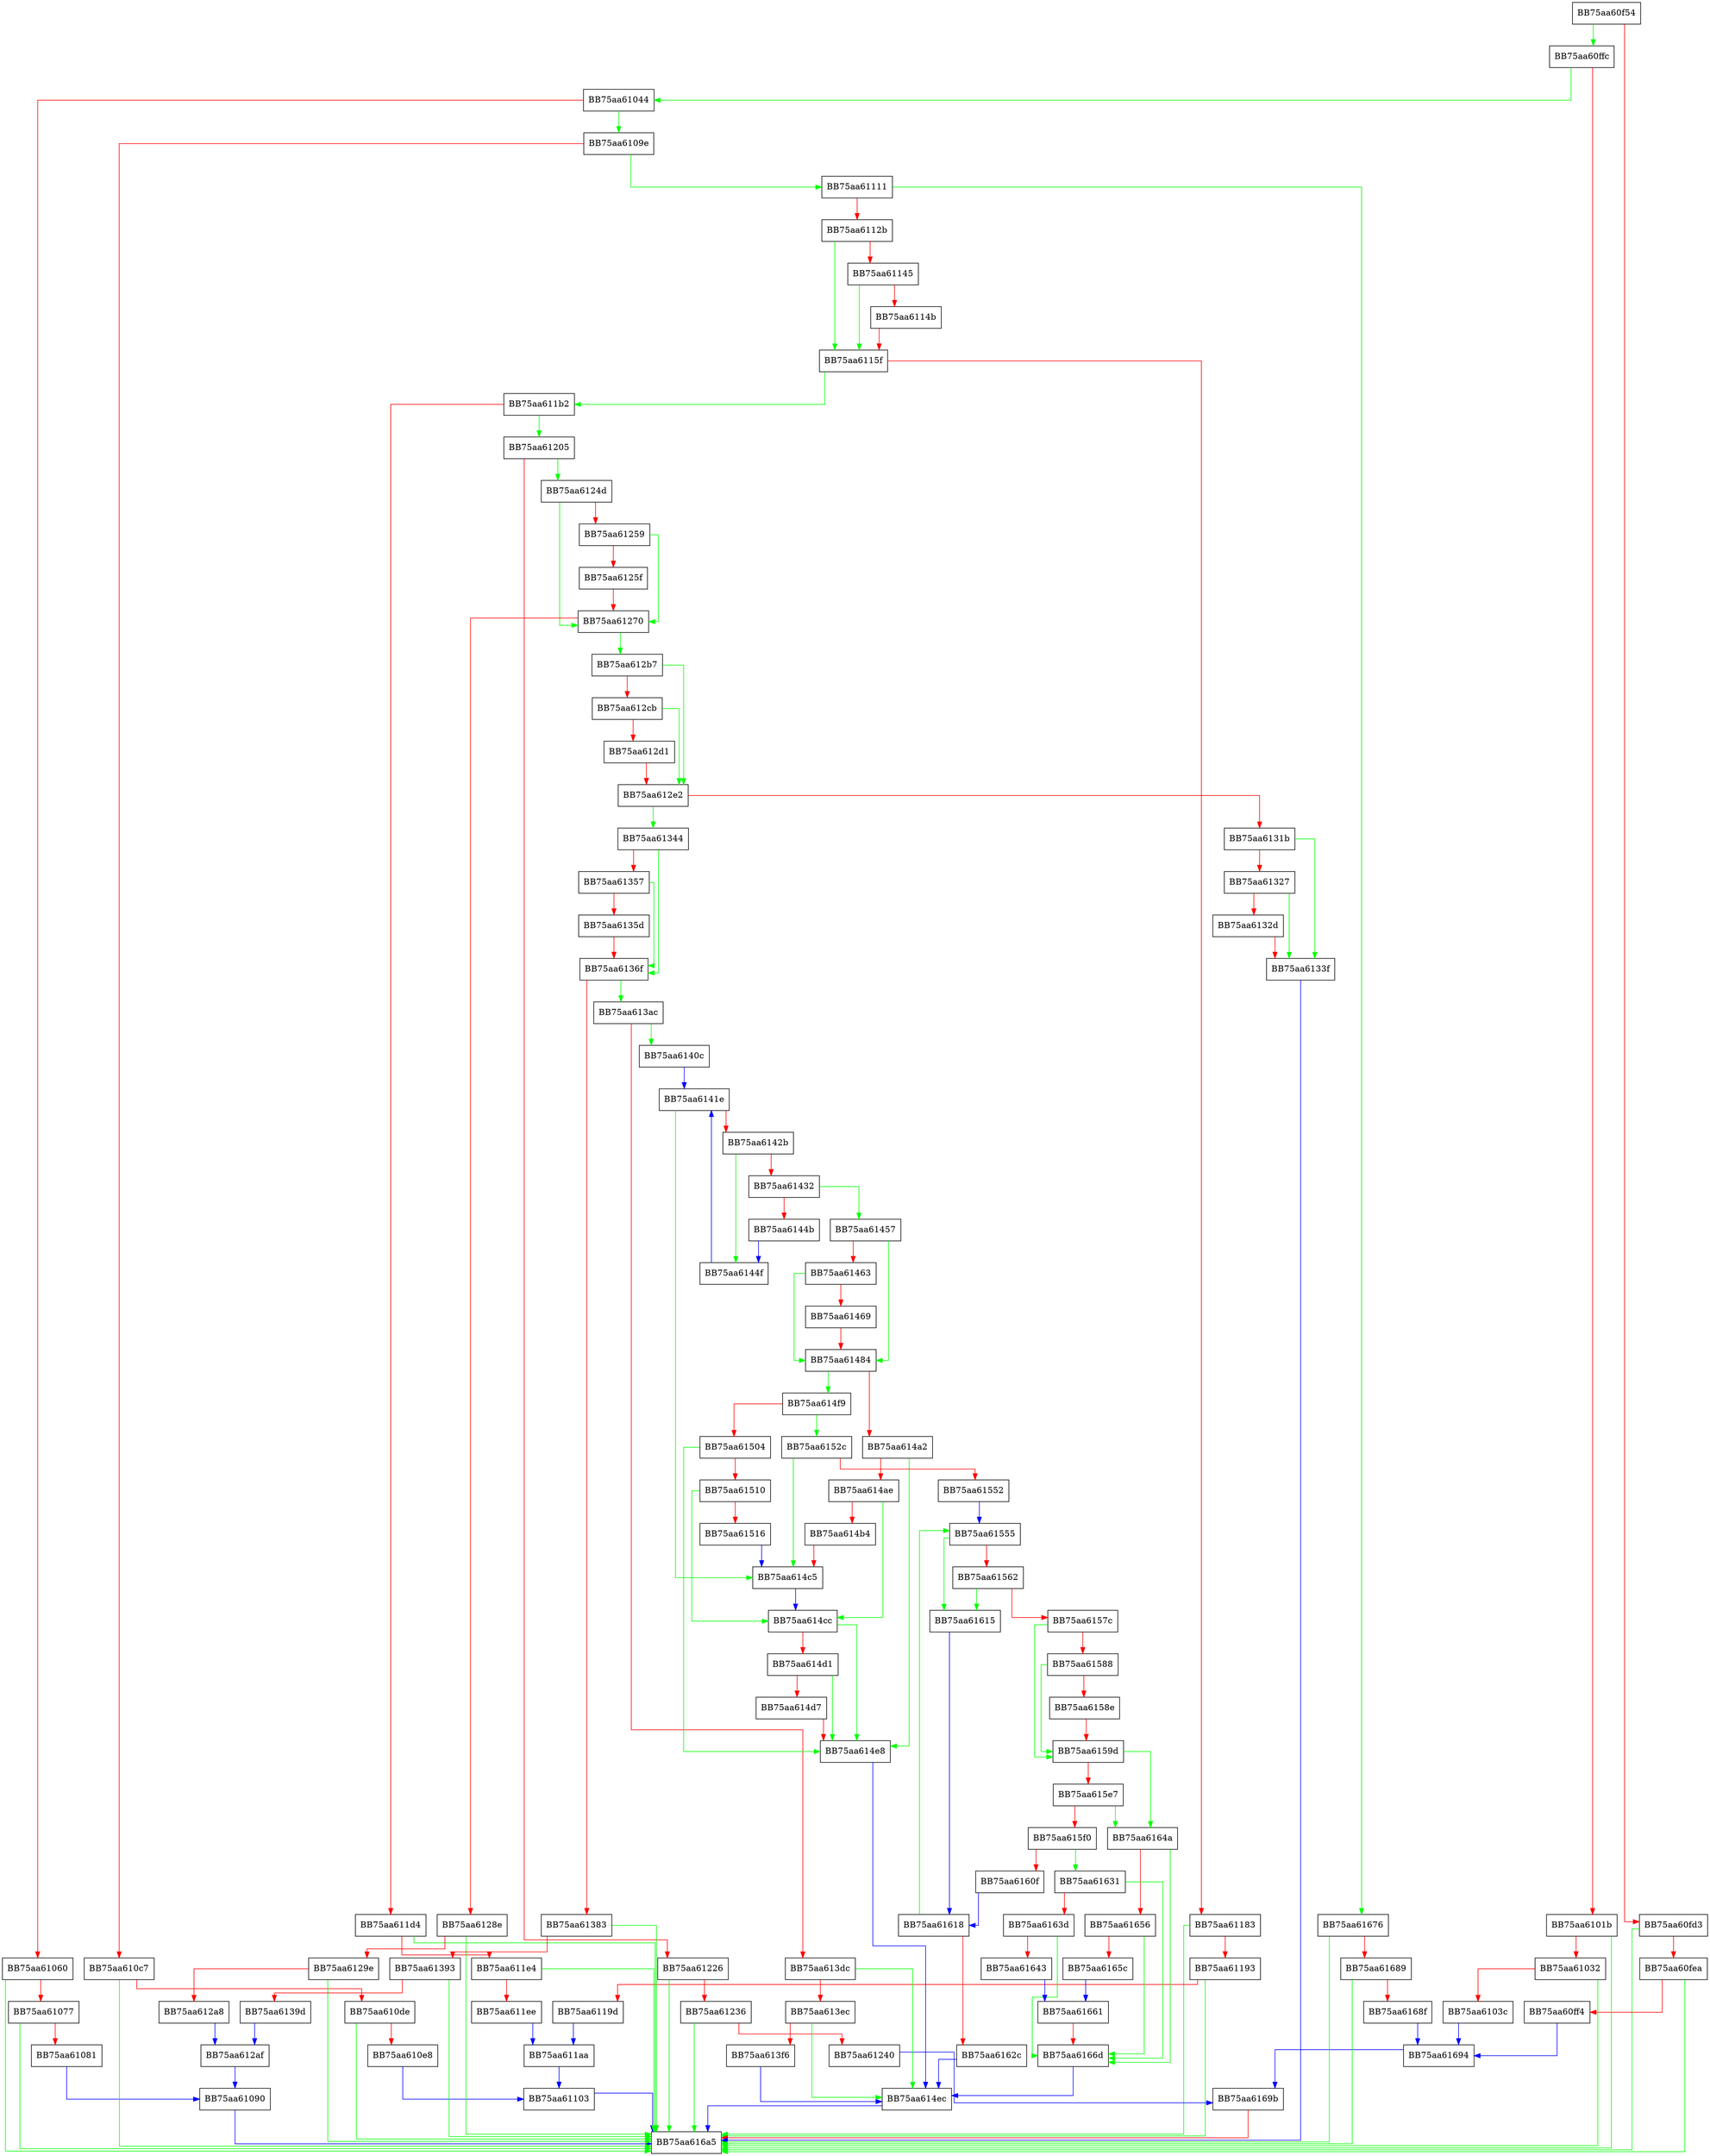 digraph decryptSections {
  node [shape="box"];
  graph [splines=ortho];
  BB75aa60f54 -> BB75aa60ffc [color="green"];
  BB75aa60f54 -> BB75aa60fd3 [color="red"];
  BB75aa60fd3 -> BB75aa616a5 [color="green"];
  BB75aa60fd3 -> BB75aa60fea [color="red"];
  BB75aa60fea -> BB75aa616a5 [color="green"];
  BB75aa60fea -> BB75aa60ff4 [color="red"];
  BB75aa60ff4 -> BB75aa61694 [color="blue"];
  BB75aa60ffc -> BB75aa61044 [color="green"];
  BB75aa60ffc -> BB75aa6101b [color="red"];
  BB75aa6101b -> BB75aa616a5 [color="green"];
  BB75aa6101b -> BB75aa61032 [color="red"];
  BB75aa61032 -> BB75aa616a5 [color="green"];
  BB75aa61032 -> BB75aa6103c [color="red"];
  BB75aa6103c -> BB75aa61694 [color="blue"];
  BB75aa61044 -> BB75aa6109e [color="green"];
  BB75aa61044 -> BB75aa61060 [color="red"];
  BB75aa61060 -> BB75aa616a5 [color="green"];
  BB75aa61060 -> BB75aa61077 [color="red"];
  BB75aa61077 -> BB75aa616a5 [color="green"];
  BB75aa61077 -> BB75aa61081 [color="red"];
  BB75aa61081 -> BB75aa61090 [color="blue"];
  BB75aa61090 -> BB75aa616a5 [color="blue"];
  BB75aa6109e -> BB75aa61111 [color="green"];
  BB75aa6109e -> BB75aa610c7 [color="red"];
  BB75aa610c7 -> BB75aa616a5 [color="green"];
  BB75aa610c7 -> BB75aa610de [color="red"];
  BB75aa610de -> BB75aa616a5 [color="green"];
  BB75aa610de -> BB75aa610e8 [color="red"];
  BB75aa610e8 -> BB75aa61103 [color="blue"];
  BB75aa61103 -> BB75aa616a5 [color="blue"];
  BB75aa61111 -> BB75aa61676 [color="green"];
  BB75aa61111 -> BB75aa6112b [color="red"];
  BB75aa6112b -> BB75aa6115f [color="green"];
  BB75aa6112b -> BB75aa61145 [color="red"];
  BB75aa61145 -> BB75aa6115f [color="green"];
  BB75aa61145 -> BB75aa6114b [color="red"];
  BB75aa6114b -> BB75aa6115f [color="red"];
  BB75aa6115f -> BB75aa611b2 [color="green"];
  BB75aa6115f -> BB75aa61183 [color="red"];
  BB75aa61183 -> BB75aa616a5 [color="green"];
  BB75aa61183 -> BB75aa61193 [color="red"];
  BB75aa61193 -> BB75aa616a5 [color="green"];
  BB75aa61193 -> BB75aa6119d [color="red"];
  BB75aa6119d -> BB75aa611aa [color="blue"];
  BB75aa611aa -> BB75aa61103 [color="blue"];
  BB75aa611b2 -> BB75aa61205 [color="green"];
  BB75aa611b2 -> BB75aa611d4 [color="red"];
  BB75aa611d4 -> BB75aa616a5 [color="green"];
  BB75aa611d4 -> BB75aa611e4 [color="red"];
  BB75aa611e4 -> BB75aa616a5 [color="green"];
  BB75aa611e4 -> BB75aa611ee [color="red"];
  BB75aa611ee -> BB75aa611aa [color="blue"];
  BB75aa61205 -> BB75aa6124d [color="green"];
  BB75aa61205 -> BB75aa61226 [color="red"];
  BB75aa61226 -> BB75aa616a5 [color="green"];
  BB75aa61226 -> BB75aa61236 [color="red"];
  BB75aa61236 -> BB75aa616a5 [color="green"];
  BB75aa61236 -> BB75aa61240 [color="red"];
  BB75aa61240 -> BB75aa6169b [color="blue"];
  BB75aa6124d -> BB75aa61270 [color="green"];
  BB75aa6124d -> BB75aa61259 [color="red"];
  BB75aa61259 -> BB75aa61270 [color="green"];
  BB75aa61259 -> BB75aa6125f [color="red"];
  BB75aa6125f -> BB75aa61270 [color="red"];
  BB75aa61270 -> BB75aa612b7 [color="green"];
  BB75aa61270 -> BB75aa6128e [color="red"];
  BB75aa6128e -> BB75aa616a5 [color="green"];
  BB75aa6128e -> BB75aa6129e [color="red"];
  BB75aa6129e -> BB75aa616a5 [color="green"];
  BB75aa6129e -> BB75aa612a8 [color="red"];
  BB75aa612a8 -> BB75aa612af [color="blue"];
  BB75aa612af -> BB75aa61090 [color="blue"];
  BB75aa612b7 -> BB75aa612e2 [color="green"];
  BB75aa612b7 -> BB75aa612cb [color="red"];
  BB75aa612cb -> BB75aa612e2 [color="green"];
  BB75aa612cb -> BB75aa612d1 [color="red"];
  BB75aa612d1 -> BB75aa612e2 [color="red"];
  BB75aa612e2 -> BB75aa61344 [color="green"];
  BB75aa612e2 -> BB75aa6131b [color="red"];
  BB75aa6131b -> BB75aa6133f [color="green"];
  BB75aa6131b -> BB75aa61327 [color="red"];
  BB75aa61327 -> BB75aa6133f [color="green"];
  BB75aa61327 -> BB75aa6132d [color="red"];
  BB75aa6132d -> BB75aa6133f [color="red"];
  BB75aa6133f -> BB75aa616a5 [color="blue"];
  BB75aa61344 -> BB75aa6136f [color="green"];
  BB75aa61344 -> BB75aa61357 [color="red"];
  BB75aa61357 -> BB75aa6136f [color="green"];
  BB75aa61357 -> BB75aa6135d [color="red"];
  BB75aa6135d -> BB75aa6136f [color="red"];
  BB75aa6136f -> BB75aa613ac [color="green"];
  BB75aa6136f -> BB75aa61383 [color="red"];
  BB75aa61383 -> BB75aa616a5 [color="green"];
  BB75aa61383 -> BB75aa61393 [color="red"];
  BB75aa61393 -> BB75aa616a5 [color="green"];
  BB75aa61393 -> BB75aa6139d [color="red"];
  BB75aa6139d -> BB75aa612af [color="blue"];
  BB75aa613ac -> BB75aa6140c [color="green"];
  BB75aa613ac -> BB75aa613dc [color="red"];
  BB75aa613dc -> BB75aa614ec [color="green"];
  BB75aa613dc -> BB75aa613ec [color="red"];
  BB75aa613ec -> BB75aa614ec [color="green"];
  BB75aa613ec -> BB75aa613f6 [color="red"];
  BB75aa613f6 -> BB75aa614ec [color="blue"];
  BB75aa6140c -> BB75aa6141e [color="blue"];
  BB75aa6141e -> BB75aa614c5 [color="green"];
  BB75aa6141e -> BB75aa6142b [color="red"];
  BB75aa6142b -> BB75aa6144f [color="green"];
  BB75aa6142b -> BB75aa61432 [color="red"];
  BB75aa61432 -> BB75aa61457 [color="green"];
  BB75aa61432 -> BB75aa6144b [color="red"];
  BB75aa6144b -> BB75aa6144f [color="blue"];
  BB75aa6144f -> BB75aa6141e [color="blue"];
  BB75aa61457 -> BB75aa61484 [color="green"];
  BB75aa61457 -> BB75aa61463 [color="red"];
  BB75aa61463 -> BB75aa61484 [color="green"];
  BB75aa61463 -> BB75aa61469 [color="red"];
  BB75aa61469 -> BB75aa61484 [color="red"];
  BB75aa61484 -> BB75aa614f9 [color="green"];
  BB75aa61484 -> BB75aa614a2 [color="red"];
  BB75aa614a2 -> BB75aa614e8 [color="green"];
  BB75aa614a2 -> BB75aa614ae [color="red"];
  BB75aa614ae -> BB75aa614cc [color="green"];
  BB75aa614ae -> BB75aa614b4 [color="red"];
  BB75aa614b4 -> BB75aa614c5 [color="red"];
  BB75aa614c5 -> BB75aa614cc [color="blue"];
  BB75aa614cc -> BB75aa614e8 [color="green"];
  BB75aa614cc -> BB75aa614d1 [color="red"];
  BB75aa614d1 -> BB75aa614e8 [color="green"];
  BB75aa614d1 -> BB75aa614d7 [color="red"];
  BB75aa614d7 -> BB75aa614e8 [color="red"];
  BB75aa614e8 -> BB75aa614ec [color="blue"];
  BB75aa614ec -> BB75aa616a5 [color="blue"];
  BB75aa614f9 -> BB75aa6152c [color="green"];
  BB75aa614f9 -> BB75aa61504 [color="red"];
  BB75aa61504 -> BB75aa614e8 [color="green"];
  BB75aa61504 -> BB75aa61510 [color="red"];
  BB75aa61510 -> BB75aa614cc [color="green"];
  BB75aa61510 -> BB75aa61516 [color="red"];
  BB75aa61516 -> BB75aa614c5 [color="blue"];
  BB75aa6152c -> BB75aa614c5 [color="green"];
  BB75aa6152c -> BB75aa61552 [color="red"];
  BB75aa61552 -> BB75aa61555 [color="blue"];
  BB75aa61555 -> BB75aa61615 [color="green"];
  BB75aa61555 -> BB75aa61562 [color="red"];
  BB75aa61562 -> BB75aa61615 [color="green"];
  BB75aa61562 -> BB75aa6157c [color="red"];
  BB75aa6157c -> BB75aa6159d [color="green"];
  BB75aa6157c -> BB75aa61588 [color="red"];
  BB75aa61588 -> BB75aa6159d [color="green"];
  BB75aa61588 -> BB75aa6158e [color="red"];
  BB75aa6158e -> BB75aa6159d [color="red"];
  BB75aa6159d -> BB75aa6164a [color="green"];
  BB75aa6159d -> BB75aa615e7 [color="red"];
  BB75aa615e7 -> BB75aa6164a [color="green"];
  BB75aa615e7 -> BB75aa615f0 [color="red"];
  BB75aa615f0 -> BB75aa61631 [color="green"];
  BB75aa615f0 -> BB75aa6160f [color="red"];
  BB75aa6160f -> BB75aa61618 [color="blue"];
  BB75aa61615 -> BB75aa61618 [color="blue"];
  BB75aa61618 -> BB75aa61555 [color="green"];
  BB75aa61618 -> BB75aa6162c [color="red"];
  BB75aa6162c -> BB75aa614ec [color="blue"];
  BB75aa61631 -> BB75aa6166d [color="green"];
  BB75aa61631 -> BB75aa6163d [color="red"];
  BB75aa6163d -> BB75aa6166d [color="green"];
  BB75aa6163d -> BB75aa61643 [color="red"];
  BB75aa61643 -> BB75aa61661 [color="blue"];
  BB75aa6164a -> BB75aa6166d [color="green"];
  BB75aa6164a -> BB75aa61656 [color="red"];
  BB75aa61656 -> BB75aa6166d [color="green"];
  BB75aa61656 -> BB75aa6165c [color="red"];
  BB75aa6165c -> BB75aa61661 [color="blue"];
  BB75aa61661 -> BB75aa6166d [color="red"];
  BB75aa6166d -> BB75aa614ec [color="blue"];
  BB75aa61676 -> BB75aa616a5 [color="green"];
  BB75aa61676 -> BB75aa61689 [color="red"];
  BB75aa61689 -> BB75aa616a5 [color="green"];
  BB75aa61689 -> BB75aa6168f [color="red"];
  BB75aa6168f -> BB75aa61694 [color="blue"];
  BB75aa61694 -> BB75aa6169b [color="blue"];
  BB75aa6169b -> BB75aa616a5 [color="red"];
}